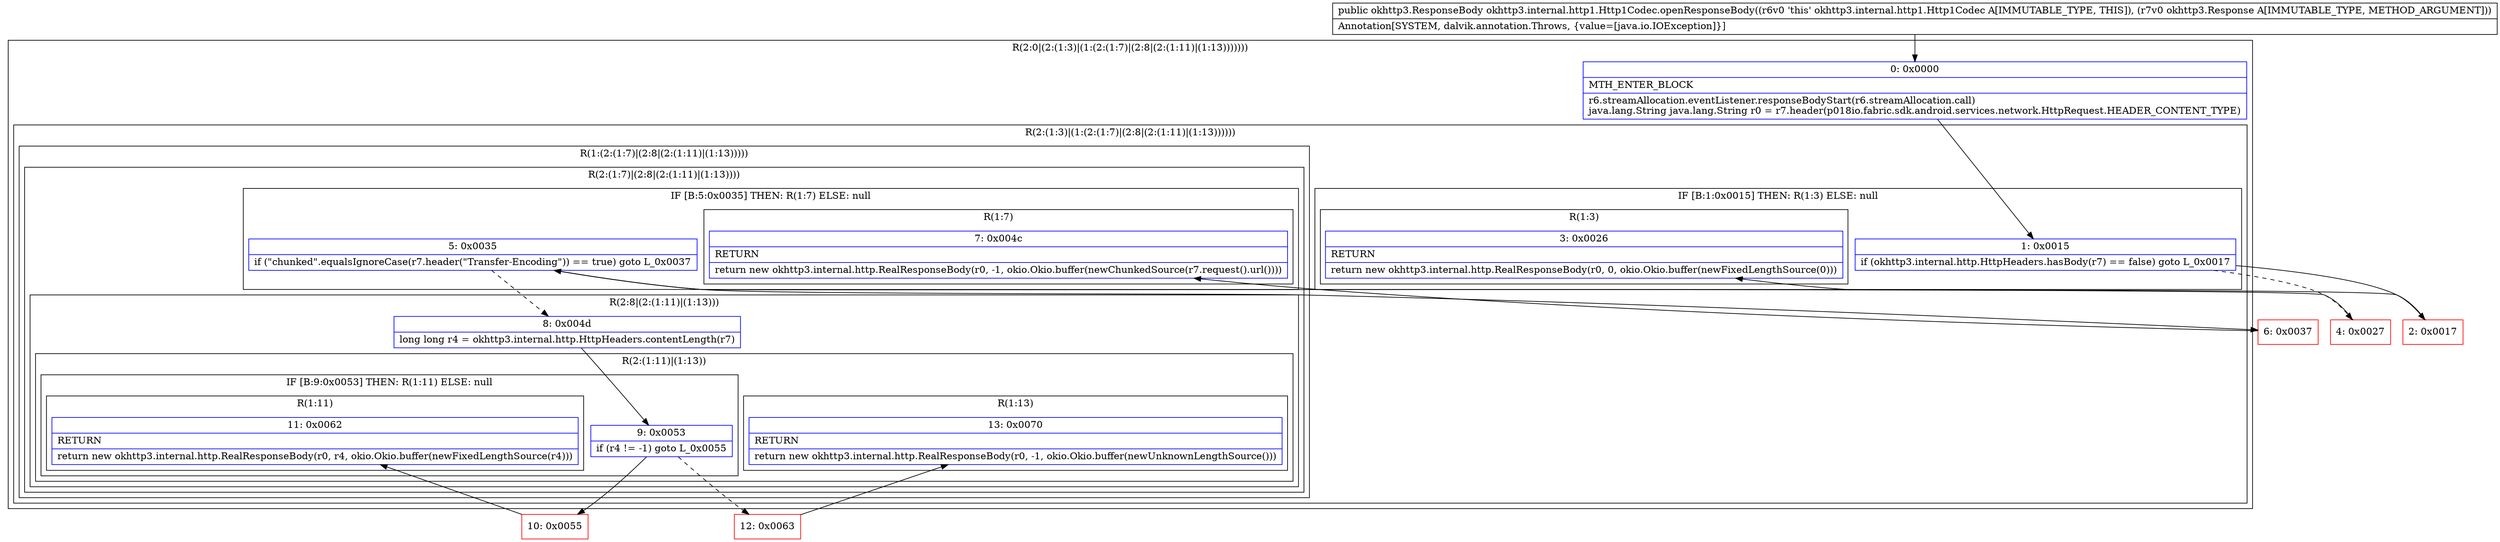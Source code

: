digraph "CFG forokhttp3.internal.http1.Http1Codec.openResponseBody(Lokhttp3\/Response;)Lokhttp3\/ResponseBody;" {
subgraph cluster_Region_572138433 {
label = "R(2:0|(2:(1:3)|(1:(2:(1:7)|(2:8|(2:(1:11)|(1:13)))))))";
node [shape=record,color=blue];
Node_0 [shape=record,label="{0\:\ 0x0000|MTH_ENTER_BLOCK\l|r6.streamAllocation.eventListener.responseBodyStart(r6.streamAllocation.call)\ljava.lang.String java.lang.String r0 = r7.header(p018io.fabric.sdk.android.services.network.HttpRequest.HEADER_CONTENT_TYPE)\l}"];
subgraph cluster_Region_1146845220 {
label = "R(2:(1:3)|(1:(2:(1:7)|(2:8|(2:(1:11)|(1:13))))))";
node [shape=record,color=blue];
subgraph cluster_IfRegion_1583191050 {
label = "IF [B:1:0x0015] THEN: R(1:3) ELSE: null";
node [shape=record,color=blue];
Node_1 [shape=record,label="{1\:\ 0x0015|if (okhttp3.internal.http.HttpHeaders.hasBody(r7) == false) goto L_0x0017\l}"];
subgraph cluster_Region_1735385011 {
label = "R(1:3)";
node [shape=record,color=blue];
Node_3 [shape=record,label="{3\:\ 0x0026|RETURN\l|return new okhttp3.internal.http.RealResponseBody(r0, 0, okio.Okio.buffer(newFixedLengthSource(0)))\l}"];
}
}
subgraph cluster_Region_909659336 {
label = "R(1:(2:(1:7)|(2:8|(2:(1:11)|(1:13)))))";
node [shape=record,color=blue];
subgraph cluster_Region_1291029712 {
label = "R(2:(1:7)|(2:8|(2:(1:11)|(1:13))))";
node [shape=record,color=blue];
subgraph cluster_IfRegion_1408649010 {
label = "IF [B:5:0x0035] THEN: R(1:7) ELSE: null";
node [shape=record,color=blue];
Node_5 [shape=record,label="{5\:\ 0x0035|if (\"chunked\".equalsIgnoreCase(r7.header(\"Transfer\-Encoding\")) == true) goto L_0x0037\l}"];
subgraph cluster_Region_1656848214 {
label = "R(1:7)";
node [shape=record,color=blue];
Node_7 [shape=record,label="{7\:\ 0x004c|RETURN\l|return new okhttp3.internal.http.RealResponseBody(r0, \-1, okio.Okio.buffer(newChunkedSource(r7.request().url())))\l}"];
}
}
subgraph cluster_Region_946360595 {
label = "R(2:8|(2:(1:11)|(1:13)))";
node [shape=record,color=blue];
Node_8 [shape=record,label="{8\:\ 0x004d|long long r4 = okhttp3.internal.http.HttpHeaders.contentLength(r7)\l}"];
subgraph cluster_Region_1631151234 {
label = "R(2:(1:11)|(1:13))";
node [shape=record,color=blue];
subgraph cluster_IfRegion_1362801287 {
label = "IF [B:9:0x0053] THEN: R(1:11) ELSE: null";
node [shape=record,color=blue];
Node_9 [shape=record,label="{9\:\ 0x0053|if (r4 != \-1) goto L_0x0055\l}"];
subgraph cluster_Region_1385473379 {
label = "R(1:11)";
node [shape=record,color=blue];
Node_11 [shape=record,label="{11\:\ 0x0062|RETURN\l|return new okhttp3.internal.http.RealResponseBody(r0, r4, okio.Okio.buffer(newFixedLengthSource(r4)))\l}"];
}
}
subgraph cluster_Region_568561883 {
label = "R(1:13)";
node [shape=record,color=blue];
Node_13 [shape=record,label="{13\:\ 0x0070|RETURN\l|return new okhttp3.internal.http.RealResponseBody(r0, \-1, okio.Okio.buffer(newUnknownLengthSource()))\l}"];
}
}
}
}
}
}
}
Node_2 [shape=record,color=red,label="{2\:\ 0x0017}"];
Node_4 [shape=record,color=red,label="{4\:\ 0x0027}"];
Node_6 [shape=record,color=red,label="{6\:\ 0x0037}"];
Node_10 [shape=record,color=red,label="{10\:\ 0x0055}"];
Node_12 [shape=record,color=red,label="{12\:\ 0x0063}"];
MethodNode[shape=record,label="{public okhttp3.ResponseBody okhttp3.internal.http1.Http1Codec.openResponseBody((r6v0 'this' okhttp3.internal.http1.Http1Codec A[IMMUTABLE_TYPE, THIS]), (r7v0 okhttp3.Response A[IMMUTABLE_TYPE, METHOD_ARGUMENT]))  | Annotation[SYSTEM, dalvik.annotation.Throws, \{value=[java.io.IOException]\}]\l}"];
MethodNode -> Node_0;
Node_0 -> Node_1;
Node_1 -> Node_2;
Node_1 -> Node_4[style=dashed];
Node_5 -> Node_6;
Node_5 -> Node_8[style=dashed];
Node_8 -> Node_9;
Node_9 -> Node_10;
Node_9 -> Node_12[style=dashed];
Node_2 -> Node_3;
Node_4 -> Node_5;
Node_6 -> Node_7;
Node_10 -> Node_11;
Node_12 -> Node_13;
}

